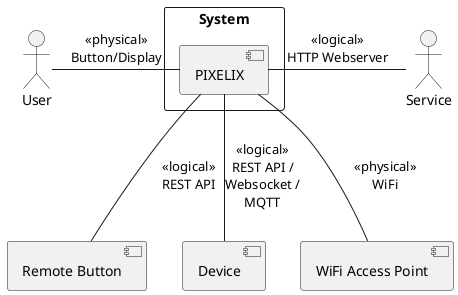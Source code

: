 @startuml

rectangle "System" {
    component "PIXELIX" as system
}

actor "User" as user
actor "Service" as service
component "Remote Button" as remoteButton
component "Device" as device
component "WiFi Access Point" as wifiAP

user - system: <<physical>>\nButton/Display
system -- remoteButton: <<logical>>\nREST API
system -- device: <<logical>>\nREST API /\nWebsocket /\nMQTT
system - service: <<logical>>\nHTTP Webserver
system -- wifiAP: <<physical>>\nWiFi

@enduml